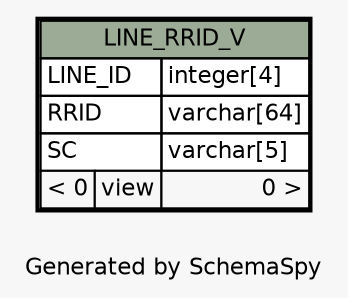 // dot 2.38.0 on Windows 10 10.0
// SchemaSpy rev Unknown
digraph "oneDegreeRelationshipsDiagram" {
  graph [
    rankdir="RL"
    bgcolor="#f7f7f7"
    label="\nGenerated by SchemaSpy"
    labeljust="l"
    nodesep="0.18"
    ranksep="0.46"
    fontname="Helvetica"
    fontsize="11"
  ];
  node [
    fontname="Helvetica"
    fontsize="11"
    shape="plaintext"
  ];
  edge [
    arrowsize="0.8"
  ];
  "LINE_RRID_V" [
    label=<
    <TABLE BORDER="2" CELLBORDER="1" CELLSPACING="0" BGCOLOR="#ffffff">
      <TR><TD COLSPAN="3" BGCOLOR="#9bab96" ALIGN="CENTER">LINE_RRID_V</TD></TR>
      <TR><TD PORT="LINE_ID" COLSPAN="2" ALIGN="LEFT">LINE_ID</TD><TD PORT="LINE_ID.type" ALIGN="LEFT">integer[4]</TD></TR>
      <TR><TD PORT="RRID" COLSPAN="2" ALIGN="LEFT">RRID</TD><TD PORT="RRID.type" ALIGN="LEFT">varchar[64]</TD></TR>
      <TR><TD PORT="SC" COLSPAN="2" ALIGN="LEFT">SC</TD><TD PORT="SC.type" ALIGN="LEFT">varchar[5]</TD></TR>
      <TR><TD ALIGN="LEFT" BGCOLOR="#f7f7f7">&lt; 0</TD><TD ALIGN="RIGHT" BGCOLOR="#f7f7f7">view</TD><TD ALIGN="RIGHT" BGCOLOR="#f7f7f7">0 &gt;</TD></TR>
    </TABLE>>
    URL="LINE_RRID_V.html"
    tooltip="LINE_RRID_V"
  ];
}
